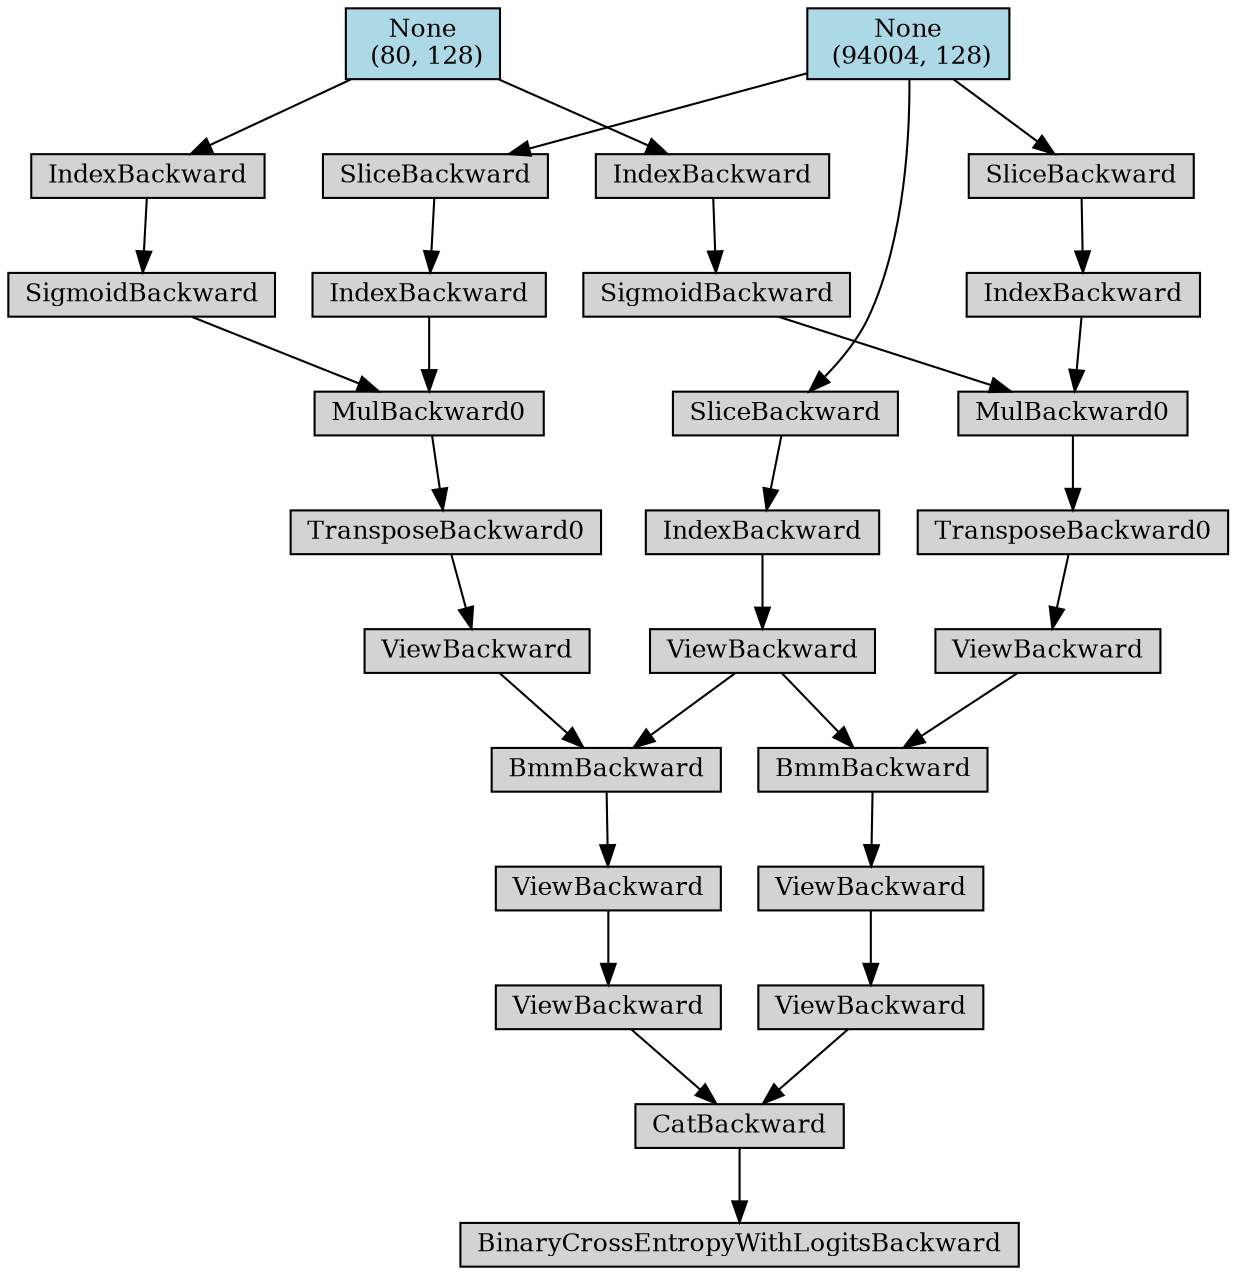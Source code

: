 digraph {
	graph [size="12,12"]
	node [align=left fontsize=12 height=0.2 ranksep=0.1 shape=box style=filled]
	140306379781680 [label=BinaryCrossEntropyWithLogitsBackward]
	140306379798288 -> 140306379781680
	140306379798288 [label=CatBackward]
	140306379799296 -> 140306379798288
	140306379799296 [label=ViewBackward]
	140306379798960 -> 140306379799296
	140306379798960 [label=ViewBackward]
	140306379798008 -> 140306379798960
	140306379798008 [label=BmmBackward]
	140303726080072 -> 140306379798008
	140303726080072 [label=ViewBackward]
	140303726080240 -> 140303726080072
	140303726080240 [label=IndexBackward]
	140303726080352 -> 140303726080240
	140303726080352 [label=SliceBackward]
	140306379722256 -> 140303726080352
	140306379722256 [label="None
 (94004, 128)" fillcolor=lightblue]
	140303726080128 -> 140306379798008
	140303726080128 [label=ViewBackward]
	140303726080296 -> 140303726080128
	140303726080296 [label=TransposeBackward0]
	140303726080464 -> 140303726080296
	140303726080464 [label=MulBackward0]
	140303726080632 -> 140303726080464
	140303726080632 [label=IndexBackward]
	140303726080744 -> 140303726080632
	140303726080744 [label=SliceBackward]
	140306379722256 -> 140303726080744
	140303726080520 -> 140303726080464
	140303726080520 [label=SigmoidBackward]
	140303726080800 -> 140303726080520
	140303726080800 [label=IndexBackward]
	140306665047040 -> 140303726080800
	140306665047040 [label="None
 (80, 128)" fillcolor=lightblue]
	140306379798792 -> 140306379798288
	140306379798792 [label=ViewBackward]
	140306379799184 -> 140306379798792
	140306379799184 [label=ViewBackward]
	140303726080184 -> 140306379799184
	140303726080184 [label=BmmBackward]
	140303726080072 -> 140303726080184
	140303726080576 -> 140303726080184
	140303726080576 [label=ViewBackward]
	140303726080856 -> 140303726080576
	140303726080856 [label=TransposeBackward0]
	140303726080968 -> 140303726080856
	140303726080968 [label=MulBackward0]
	140303726081080 -> 140303726080968
	140303726081080 [label=IndexBackward]
	140303726081248 -> 140303726081080
	140303726081248 [label=SliceBackward]
	140306379722256 -> 140303726081248
	140303726081136 -> 140303726080968
	140303726081136 [label=SigmoidBackward]
	140303726081304 -> 140303726081136
	140303726081304 [label=IndexBackward]
	140306665047040 -> 140303726081304
}
